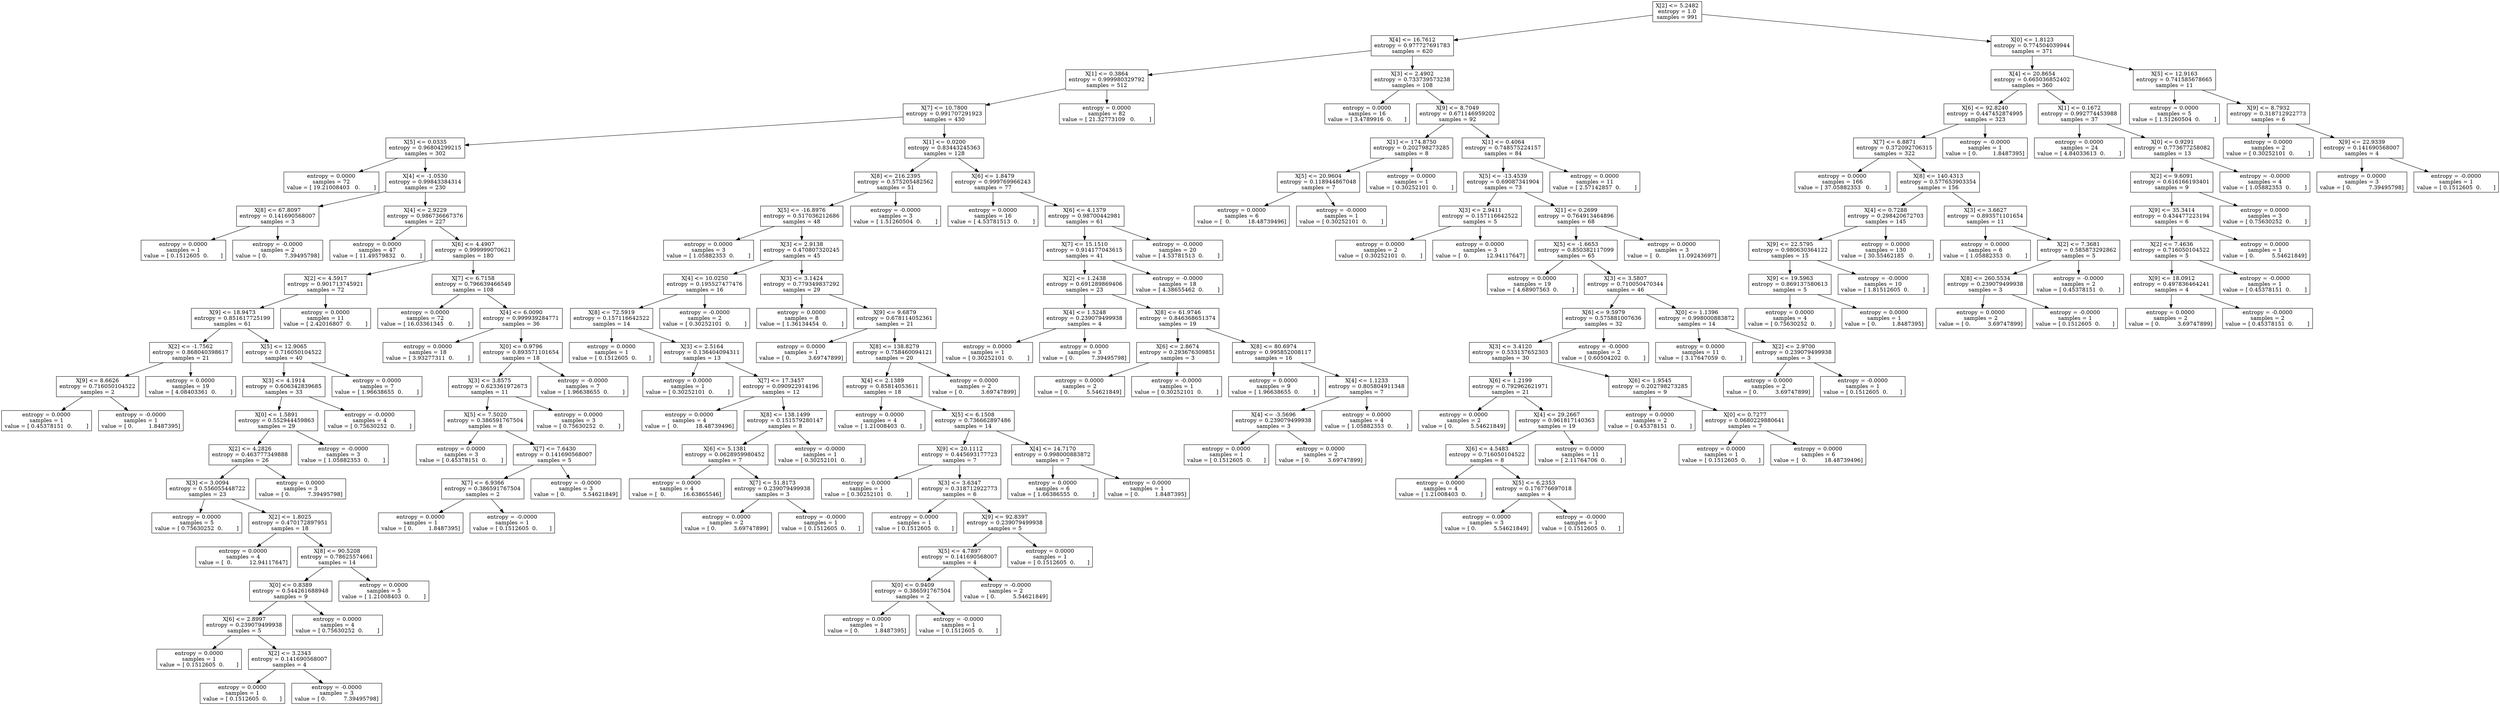 digraph Tree {
0 [label="X[2] <= 5.2482\nentropy = 1.0\nsamples = 991", shape="box"] ;
1 [label="X[4] <= 16.7612\nentropy = 0.977727691783\nsamples = 620", shape="box"] ;
0 -> 1 ;
2 [label="X[1] <= 0.3864\nentropy = 0.999980329792\nsamples = 512", shape="box"] ;
1 -> 2 ;
3 [label="X[7] <= 10.7800\nentropy = 0.991707291923\nsamples = 430", shape="box"] ;
2 -> 3 ;
4 [label="X[5] <= 0.0335\nentropy = 0.96804299215\nsamples = 302", shape="box"] ;
3 -> 4 ;
5 [label="entropy = 0.0000\nsamples = 72\nvalue = [ 19.21008403   0.        ]", shape="box"] ;
4 -> 5 ;
6 [label="X[4] <= -1.0530\nentropy = 0.99843384314\nsamples = 230", shape="box"] ;
4 -> 6 ;
7 [label="X[8] <= 67.8097\nentropy = 0.141690568007\nsamples = 3", shape="box"] ;
6 -> 7 ;
8 [label="entropy = 0.0000\nsamples = 1\nvalue = [ 0.1512605  0.       ]", shape="box"] ;
7 -> 8 ;
9 [label="entropy = -0.0000\nsamples = 2\nvalue = [ 0.          7.39495798]", shape="box"] ;
7 -> 9 ;
10 [label="X[4] <= 2.9229\nentropy = 0.986736667376\nsamples = 227", shape="box"] ;
6 -> 10 ;
11 [label="entropy = 0.0000\nsamples = 47\nvalue = [ 11.49579832   0.        ]", shape="box"] ;
10 -> 11 ;
12 [label="X[6] <= 4.4907\nentropy = 0.999999070621\nsamples = 180", shape="box"] ;
10 -> 12 ;
13 [label="X[2] <= 4.5917\nentropy = 0.901713745921\nsamples = 72", shape="box"] ;
12 -> 13 ;
14 [label="X[9] <= 18.9473\nentropy = 0.851617725199\nsamples = 61", shape="box"] ;
13 -> 14 ;
15 [label="X[2] <= -1.7562\nentropy = 0.868040398617\nsamples = 21", shape="box"] ;
14 -> 15 ;
16 [label="X[9] <= 8.6626\nentropy = 0.716050104522\nsamples = 2", shape="box"] ;
15 -> 16 ;
17 [label="entropy = 0.0000\nsamples = 1\nvalue = [ 0.45378151  0.        ]", shape="box"] ;
16 -> 17 ;
18 [label="entropy = -0.0000\nsamples = 1\nvalue = [ 0.         1.8487395]", shape="box"] ;
16 -> 18 ;
19 [label="entropy = 0.0000\nsamples = 19\nvalue = [ 4.08403361  0.        ]", shape="box"] ;
15 -> 19 ;
20 [label="X[5] <= 12.9065\nentropy = 0.716050104522\nsamples = 40", shape="box"] ;
14 -> 20 ;
21 [label="X[3] <= 4.1914\nentropy = 0.606342839685\nsamples = 33", shape="box"] ;
20 -> 21 ;
22 [label="X[0] <= 1.5891\nentropy = 0.552944459863\nsamples = 29", shape="box"] ;
21 -> 22 ;
23 [label="X[2] <= 4.2826\nentropy = 0.463777349888\nsamples = 26", shape="box"] ;
22 -> 23 ;
24 [label="X[3] <= 3.0094\nentropy = 0.556055448722\nsamples = 23", shape="box"] ;
23 -> 24 ;
25 [label="entropy = 0.0000\nsamples = 5\nvalue = [ 0.75630252  0.        ]", shape="box"] ;
24 -> 25 ;
26 [label="X[2] <= 1.8025\nentropy = 0.470172897951\nsamples = 18", shape="box"] ;
24 -> 26 ;
27 [label="entropy = 0.0000\nsamples = 4\nvalue = [  0.          12.94117647]", shape="box"] ;
26 -> 27 ;
28 [label="X[8] <= 90.5208\nentropy = 0.78625574661\nsamples = 14", shape="box"] ;
26 -> 28 ;
29 [label="X[0] <= 0.8389\nentropy = 0.544261688948\nsamples = 9", shape="box"] ;
28 -> 29 ;
30 [label="X[6] <= 2.8997\nentropy = 0.239079499938\nsamples = 5", shape="box"] ;
29 -> 30 ;
31 [label="entropy = 0.0000\nsamples = 1\nvalue = [ 0.1512605  0.       ]", shape="box"] ;
30 -> 31 ;
32 [label="X[2] <= 3.2343\nentropy = 0.141690568007\nsamples = 4", shape="box"] ;
30 -> 32 ;
33 [label="entropy = 0.0000\nsamples = 1\nvalue = [ 0.1512605  0.       ]", shape="box"] ;
32 -> 33 ;
34 [label="entropy = -0.0000\nsamples = 3\nvalue = [ 0.          7.39495798]", shape="box"] ;
32 -> 34 ;
35 [label="entropy = 0.0000\nsamples = 4\nvalue = [ 0.75630252  0.        ]", shape="box"] ;
29 -> 35 ;
36 [label="entropy = 0.0000\nsamples = 5\nvalue = [ 1.21008403  0.        ]", shape="box"] ;
28 -> 36 ;
37 [label="entropy = 0.0000\nsamples = 3\nvalue = [ 0.          7.39495798]", shape="box"] ;
23 -> 37 ;
38 [label="entropy = -0.0000\nsamples = 3\nvalue = [ 1.05882353  0.        ]", shape="box"] ;
22 -> 38 ;
39 [label="entropy = -0.0000\nsamples = 4\nvalue = [ 0.75630252  0.        ]", shape="box"] ;
21 -> 39 ;
40 [label="entropy = 0.0000\nsamples = 7\nvalue = [ 1.96638655  0.        ]", shape="box"] ;
20 -> 40 ;
41 [label="entropy = 0.0000\nsamples = 11\nvalue = [ 2.42016807  0.        ]", shape="box"] ;
13 -> 41 ;
42 [label="X[7] <= 6.7158\nentropy = 0.796639466549\nsamples = 108", shape="box"] ;
12 -> 42 ;
43 [label="entropy = 0.0000\nsamples = 72\nvalue = [ 16.03361345   0.        ]", shape="box"] ;
42 -> 43 ;
44 [label="X[4] <= 6.0090\nentropy = 0.999939284771\nsamples = 36", shape="box"] ;
42 -> 44 ;
45 [label="entropy = 0.0000\nsamples = 18\nvalue = [ 3.93277311  0.        ]", shape="box"] ;
44 -> 45 ;
46 [label="X[0] <= 0.9796\nentropy = 0.893571101654\nsamples = 18", shape="box"] ;
44 -> 46 ;
47 [label="X[3] <= 3.8575\nentropy = 0.623361972673\nsamples = 11", shape="box"] ;
46 -> 47 ;
48 [label="X[5] <= 7.5020\nentropy = 0.386591767504\nsamples = 8", shape="box"] ;
47 -> 48 ;
49 [label="entropy = 0.0000\nsamples = 3\nvalue = [ 0.45378151  0.        ]", shape="box"] ;
48 -> 49 ;
50 [label="X[7] <= 7.6430\nentropy = 0.141690568007\nsamples = 5", shape="box"] ;
48 -> 50 ;
51 [label="X[7] <= 6.9366\nentropy = 0.386591767504\nsamples = 2", shape="box"] ;
50 -> 51 ;
52 [label="entropy = 0.0000\nsamples = 1\nvalue = [ 0.         1.8487395]", shape="box"] ;
51 -> 52 ;
53 [label="entropy = -0.0000\nsamples = 1\nvalue = [ 0.1512605  0.       ]", shape="box"] ;
51 -> 53 ;
54 [label="entropy = -0.0000\nsamples = 3\nvalue = [ 0.          5.54621849]", shape="box"] ;
50 -> 54 ;
55 [label="entropy = 0.0000\nsamples = 3\nvalue = [ 0.75630252  0.        ]", shape="box"] ;
47 -> 55 ;
56 [label="entropy = -0.0000\nsamples = 7\nvalue = [ 1.96638655  0.        ]", shape="box"] ;
46 -> 56 ;
57 [label="X[1] <= 0.0200\nentropy = 0.83443245363\nsamples = 128", shape="box"] ;
3 -> 57 ;
58 [label="X[8] <= 216.2395\nentropy = 0.575205482562\nsamples = 51", shape="box"] ;
57 -> 58 ;
59 [label="X[5] <= -16.8976\nentropy = 0.517036212686\nsamples = 48", shape="box"] ;
58 -> 59 ;
60 [label="entropy = 0.0000\nsamples = 3\nvalue = [ 1.05882353  0.        ]", shape="box"] ;
59 -> 60 ;
61 [label="X[3] <= 2.9138\nentropy = 0.470807320245\nsamples = 45", shape="box"] ;
59 -> 61 ;
62 [label="X[4] <= 10.0250\nentropy = 0.195527477476\nsamples = 16", shape="box"] ;
61 -> 62 ;
63 [label="X[8] <= 72.5919\nentropy = 0.157116642522\nsamples = 14", shape="box"] ;
62 -> 63 ;
64 [label="entropy = 0.0000\nsamples = 1\nvalue = [ 0.1512605  0.       ]", shape="box"] ;
63 -> 64 ;
65 [label="X[3] <= 2.5164\nentropy = 0.136404094311\nsamples = 13", shape="box"] ;
63 -> 65 ;
66 [label="entropy = 0.0000\nsamples = 1\nvalue = [ 0.30252101  0.        ]", shape="box"] ;
65 -> 66 ;
67 [label="X[7] <= 17.3457\nentropy = 0.090922914196\nsamples = 12", shape="box"] ;
65 -> 67 ;
68 [label="entropy = 0.0000\nsamples = 4\nvalue = [  0.          18.48739496]", shape="box"] ;
67 -> 68 ;
69 [label="X[8] <= 138.1499\nentropy = 0.151579280147\nsamples = 8", shape="box"] ;
67 -> 69 ;
70 [label="X[6] <= 5.1381\nentropy = 0.0628959980452\nsamples = 7", shape="box"] ;
69 -> 70 ;
71 [label="entropy = 0.0000\nsamples = 4\nvalue = [  0.          16.63865546]", shape="box"] ;
70 -> 71 ;
72 [label="X[7] <= 51.8173\nentropy = 0.239079499938\nsamples = 3", shape="box"] ;
70 -> 72 ;
73 [label="entropy = 0.0000\nsamples = 2\nvalue = [ 0.          3.69747899]", shape="box"] ;
72 -> 73 ;
74 [label="entropy = -0.0000\nsamples = 1\nvalue = [ 0.1512605  0.       ]", shape="box"] ;
72 -> 74 ;
75 [label="entropy = -0.0000\nsamples = 1\nvalue = [ 0.30252101  0.        ]", shape="box"] ;
69 -> 75 ;
76 [label="entropy = -0.0000\nsamples = 2\nvalue = [ 0.30252101  0.        ]", shape="box"] ;
62 -> 76 ;
77 [label="X[3] <= 3.1424\nentropy = 0.779349837292\nsamples = 29", shape="box"] ;
61 -> 77 ;
78 [label="entropy = 0.0000\nsamples = 8\nvalue = [ 1.36134454  0.        ]", shape="box"] ;
77 -> 78 ;
79 [label="X[9] <= 9.6879\nentropy = 0.678114052361\nsamples = 21", shape="box"] ;
77 -> 79 ;
80 [label="entropy = 0.0000\nsamples = 1\nvalue = [ 0.          3.69747899]", shape="box"] ;
79 -> 80 ;
81 [label="X[8] <= 138.8279\nentropy = 0.758460094121\nsamples = 20", shape="box"] ;
79 -> 81 ;
82 [label="X[4] <= 2.1389\nentropy = 0.85814053611\nsamples = 18", shape="box"] ;
81 -> 82 ;
83 [label="entropy = 0.0000\nsamples = 4\nvalue = [ 1.21008403  0.        ]", shape="box"] ;
82 -> 83 ;
84 [label="X[5] <= 6.1508\nentropy = 0.736662897486\nsamples = 14", shape="box"] ;
82 -> 84 ;
85 [label="X[9] <= 20.1112\nentropy = 0.445693177723\nsamples = 7", shape="box"] ;
84 -> 85 ;
86 [label="entropy = 0.0000\nsamples = 1\nvalue = [ 0.30252101  0.        ]", shape="box"] ;
85 -> 86 ;
87 [label="X[3] <= 3.6347\nentropy = 0.318712922773\nsamples = 6", shape="box"] ;
85 -> 87 ;
88 [label="entropy = 0.0000\nsamples = 1\nvalue = [ 0.1512605  0.       ]", shape="box"] ;
87 -> 88 ;
89 [label="X[9] <= 92.8397\nentropy = 0.239079499938\nsamples = 5", shape="box"] ;
87 -> 89 ;
90 [label="X[5] <= 4.7897\nentropy = 0.141690568007\nsamples = 4", shape="box"] ;
89 -> 90 ;
91 [label="X[0] <= 0.9409\nentropy = 0.386591767504\nsamples = 2", shape="box"] ;
90 -> 91 ;
92 [label="entropy = 0.0000\nsamples = 1\nvalue = [ 0.         1.8487395]", shape="box"] ;
91 -> 92 ;
93 [label="entropy = -0.0000\nsamples = 1\nvalue = [ 0.1512605  0.       ]", shape="box"] ;
91 -> 93 ;
94 [label="entropy = -0.0000\nsamples = 2\nvalue = [ 0.          5.54621849]", shape="box"] ;
90 -> 94 ;
95 [label="entropy = 0.0000\nsamples = 1\nvalue = [ 0.1512605  0.       ]", shape="box"] ;
89 -> 95 ;
96 [label="X[4] <= 14.7170\nentropy = 0.998000883872\nsamples = 7", shape="box"] ;
84 -> 96 ;
97 [label="entropy = 0.0000\nsamples = 6\nvalue = [ 1.66386555  0.        ]", shape="box"] ;
96 -> 97 ;
98 [label="entropy = 0.0000\nsamples = 1\nvalue = [ 0.         1.8487395]", shape="box"] ;
96 -> 98 ;
99 [label="entropy = 0.0000\nsamples = 2\nvalue = [ 0.          3.69747899]", shape="box"] ;
81 -> 99 ;
100 [label="entropy = -0.0000\nsamples = 3\nvalue = [ 1.51260504  0.        ]", shape="box"] ;
58 -> 100 ;
101 [label="X[6] <= 1.8479\nentropy = 0.999769966243\nsamples = 77", shape="box"] ;
57 -> 101 ;
102 [label="entropy = 0.0000\nsamples = 16\nvalue = [ 4.53781513  0.        ]", shape="box"] ;
101 -> 102 ;
103 [label="X[6] <= 4.1379\nentropy = 0.98700442981\nsamples = 61", shape="box"] ;
101 -> 103 ;
104 [label="X[7] <= 15.1510\nentropy = 0.914177043615\nsamples = 41", shape="box"] ;
103 -> 104 ;
105 [label="X[2] <= 1.2438\nentropy = 0.691289869406\nsamples = 23", shape="box"] ;
104 -> 105 ;
106 [label="X[4] <= 1.5248\nentropy = 0.239079499938\nsamples = 4", shape="box"] ;
105 -> 106 ;
107 [label="entropy = 0.0000\nsamples = 1\nvalue = [ 0.30252101  0.        ]", shape="box"] ;
106 -> 107 ;
108 [label="entropy = 0.0000\nsamples = 3\nvalue = [ 0.          7.39495798]", shape="box"] ;
106 -> 108 ;
109 [label="X[8] <= 61.9746\nentropy = 0.846368651374\nsamples = 19", shape="box"] ;
105 -> 109 ;
110 [label="X[6] <= 2.8674\nentropy = 0.293676309851\nsamples = 3", shape="box"] ;
109 -> 110 ;
111 [label="entropy = 0.0000\nsamples = 2\nvalue = [ 0.          5.54621849]", shape="box"] ;
110 -> 111 ;
112 [label="entropy = -0.0000\nsamples = 1\nvalue = [ 0.30252101  0.        ]", shape="box"] ;
110 -> 112 ;
113 [label="X[8] <= 80.6974\nentropy = 0.995852008117\nsamples = 16", shape="box"] ;
109 -> 113 ;
114 [label="entropy = 0.0000\nsamples = 9\nvalue = [ 1.96638655  0.        ]", shape="box"] ;
113 -> 114 ;
115 [label="X[4] <= 1.1233\nentropy = 0.805804911348\nsamples = 7", shape="box"] ;
113 -> 115 ;
116 [label="X[4] <= -3.5696\nentropy = 0.239079499938\nsamples = 3", shape="box"] ;
115 -> 116 ;
117 [label="entropy = 0.0000\nsamples = 1\nvalue = [ 0.1512605  0.       ]", shape="box"] ;
116 -> 117 ;
118 [label="entropy = 0.0000\nsamples = 2\nvalue = [ 0.          3.69747899]", shape="box"] ;
116 -> 118 ;
119 [label="entropy = 0.0000\nsamples = 4\nvalue = [ 1.05882353  0.        ]", shape="box"] ;
115 -> 119 ;
120 [label="entropy = -0.0000\nsamples = 18\nvalue = [ 4.38655462  0.        ]", shape="box"] ;
104 -> 120 ;
121 [label="entropy = -0.0000\nsamples = 20\nvalue = [ 4.53781513  0.        ]", shape="box"] ;
103 -> 121 ;
122 [label="entropy = 0.0000\nsamples = 82\nvalue = [ 21.32773109   0.        ]", shape="box"] ;
2 -> 122 ;
123 [label="X[3] <= 2.4902\nentropy = 0.733739573238\nsamples = 108", shape="box"] ;
1 -> 123 ;
124 [label="entropy = 0.0000\nsamples = 16\nvalue = [ 3.4789916  0.       ]", shape="box"] ;
123 -> 124 ;
125 [label="X[9] <= 8.7049\nentropy = 0.671146959202\nsamples = 92", shape="box"] ;
123 -> 125 ;
126 [label="X[1] <= 174.8750\nentropy = 0.202798273285\nsamples = 8", shape="box"] ;
125 -> 126 ;
127 [label="X[5] <= 20.9604\nentropy = 0.118944867048\nsamples = 7", shape="box"] ;
126 -> 127 ;
128 [label="entropy = 0.0000\nsamples = 6\nvalue = [  0.          18.48739496]", shape="box"] ;
127 -> 128 ;
129 [label="entropy = -0.0000\nsamples = 1\nvalue = [ 0.30252101  0.        ]", shape="box"] ;
127 -> 129 ;
130 [label="entropy = 0.0000\nsamples = 1\nvalue = [ 0.30252101  0.        ]", shape="box"] ;
126 -> 130 ;
131 [label="X[1] <= 0.4064\nentropy = 0.748575224157\nsamples = 84", shape="box"] ;
125 -> 131 ;
132 [label="X[5] <= -13.4539\nentropy = 0.69087341904\nsamples = 73", shape="box"] ;
131 -> 132 ;
133 [label="X[3] <= 2.9411\nentropy = 0.157116642522\nsamples = 5", shape="box"] ;
132 -> 133 ;
134 [label="entropy = 0.0000\nsamples = 2\nvalue = [ 0.30252101  0.        ]", shape="box"] ;
133 -> 134 ;
135 [label="entropy = 0.0000\nsamples = 3\nvalue = [  0.          12.94117647]", shape="box"] ;
133 -> 135 ;
136 [label="X[1] <= 0.2699\nentropy = 0.764913464896\nsamples = 68", shape="box"] ;
132 -> 136 ;
137 [label="X[5] <= -1.6653\nentropy = 0.850382117099\nsamples = 65", shape="box"] ;
136 -> 137 ;
138 [label="entropy = 0.0000\nsamples = 19\nvalue = [ 4.68907563  0.        ]", shape="box"] ;
137 -> 138 ;
139 [label="X[3] <= 3.5807\nentropy = 0.710050470344\nsamples = 46", shape="box"] ;
137 -> 139 ;
140 [label="X[6] <= 9.5979\nentropy = 0.575881007636\nsamples = 32", shape="box"] ;
139 -> 140 ;
141 [label="X[3] <= 3.4120\nentropy = 0.533137652303\nsamples = 30", shape="box"] ;
140 -> 141 ;
142 [label="X[6] <= 1.2199\nentropy = 0.792962621971\nsamples = 21", shape="box"] ;
141 -> 142 ;
143 [label="entropy = 0.0000\nsamples = 2\nvalue = [ 0.          5.54621849]", shape="box"] ;
142 -> 143 ;
144 [label="X[4] <= 29.2667\nentropy = 0.961817140363\nsamples = 19", shape="box"] ;
142 -> 144 ;
145 [label="X[6] <= 4.5483\nentropy = 0.716050104522\nsamples = 8", shape="box"] ;
144 -> 145 ;
146 [label="entropy = 0.0000\nsamples = 4\nvalue = [ 1.21008403  0.        ]", shape="box"] ;
145 -> 146 ;
147 [label="X[5] <= 6.2353\nentropy = 0.176776697018\nsamples = 4", shape="box"] ;
145 -> 147 ;
148 [label="entropy = 0.0000\nsamples = 3\nvalue = [ 0.          5.54621849]", shape="box"] ;
147 -> 148 ;
149 [label="entropy = -0.0000\nsamples = 1\nvalue = [ 0.1512605  0.       ]", shape="box"] ;
147 -> 149 ;
150 [label="entropy = 0.0000\nsamples = 11\nvalue = [ 2.11764706  0.        ]", shape="box"] ;
144 -> 150 ;
151 [label="X[6] <= 1.9545\nentropy = 0.202798273285\nsamples = 9", shape="box"] ;
141 -> 151 ;
152 [label="entropy = 0.0000\nsamples = 2\nvalue = [ 0.45378151  0.        ]", shape="box"] ;
151 -> 152 ;
153 [label="X[0] <= 0.7277\nentropy = 0.0680229880641\nsamples = 7", shape="box"] ;
151 -> 153 ;
154 [label="entropy = 0.0000\nsamples = 1\nvalue = [ 0.1512605  0.       ]", shape="box"] ;
153 -> 154 ;
155 [label="entropy = 0.0000\nsamples = 6\nvalue = [  0.          18.48739496]", shape="box"] ;
153 -> 155 ;
156 [label="entropy = -0.0000\nsamples = 2\nvalue = [ 0.60504202  0.        ]", shape="box"] ;
140 -> 156 ;
157 [label="X[0] <= 1.1396\nentropy = 0.998000883872\nsamples = 14", shape="box"] ;
139 -> 157 ;
158 [label="entropy = 0.0000\nsamples = 11\nvalue = [ 3.17647059  0.        ]", shape="box"] ;
157 -> 158 ;
159 [label="X[2] <= 2.9700\nentropy = 0.239079499938\nsamples = 3", shape="box"] ;
157 -> 159 ;
160 [label="entropy = 0.0000\nsamples = 2\nvalue = [ 0.          3.69747899]", shape="box"] ;
159 -> 160 ;
161 [label="entropy = -0.0000\nsamples = 1\nvalue = [ 0.1512605  0.       ]", shape="box"] ;
159 -> 161 ;
162 [label="entropy = 0.0000\nsamples = 3\nvalue = [  0.          11.09243697]", shape="box"] ;
136 -> 162 ;
163 [label="entropy = 0.0000\nsamples = 11\nvalue = [ 2.57142857  0.        ]", shape="box"] ;
131 -> 163 ;
164 [label="X[0] <= 1.8123\nentropy = 0.774504039944\nsamples = 371", shape="box"] ;
0 -> 164 ;
165 [label="X[4] <= 20.8654\nentropy = 0.665036852402\nsamples = 360", shape="box"] ;
164 -> 165 ;
166 [label="X[6] <= 92.8240\nentropy = 0.447452874995\nsamples = 323", shape="box"] ;
165 -> 166 ;
167 [label="X[7] <= 6.8871\nentropy = 0.372092706315\nsamples = 322", shape="box"] ;
166 -> 167 ;
168 [label="entropy = 0.0000\nsamples = 166\nvalue = [ 37.05882353   0.        ]", shape="box"] ;
167 -> 168 ;
169 [label="X[8] <= 140.4313\nentropy = 0.577653903354\nsamples = 156", shape="box"] ;
167 -> 169 ;
170 [label="X[4] <= 0.7288\nentropy = 0.298420672703\nsamples = 145", shape="box"] ;
169 -> 170 ;
171 [label="X[9] <= 22.5795\nentropy = 0.980630364122\nsamples = 15", shape="box"] ;
170 -> 171 ;
172 [label="X[9] <= 19.5963\nentropy = 0.869137580613\nsamples = 5", shape="box"] ;
171 -> 172 ;
173 [label="entropy = 0.0000\nsamples = 4\nvalue = [ 0.75630252  0.        ]", shape="box"] ;
172 -> 173 ;
174 [label="entropy = 0.0000\nsamples = 1\nvalue = [ 0.         1.8487395]", shape="box"] ;
172 -> 174 ;
175 [label="entropy = -0.0000\nsamples = 10\nvalue = [ 1.81512605  0.        ]", shape="box"] ;
171 -> 175 ;
176 [label="entropy = 0.0000\nsamples = 130\nvalue = [ 30.55462185   0.        ]", shape="box"] ;
170 -> 176 ;
177 [label="X[3] <= 3.6627\nentropy = 0.893571101654\nsamples = 11", shape="box"] ;
169 -> 177 ;
178 [label="entropy = 0.0000\nsamples = 6\nvalue = [ 1.05882353  0.        ]", shape="box"] ;
177 -> 178 ;
179 [label="X[2] <= 7.3681\nentropy = 0.585873292862\nsamples = 5", shape="box"] ;
177 -> 179 ;
180 [label="X[8] <= 260.5534\nentropy = 0.239079499938\nsamples = 3", shape="box"] ;
179 -> 180 ;
181 [label="entropy = 0.0000\nsamples = 2\nvalue = [ 0.          3.69747899]", shape="box"] ;
180 -> 181 ;
182 [label="entropy = -0.0000\nsamples = 1\nvalue = [ 0.1512605  0.       ]", shape="box"] ;
180 -> 182 ;
183 [label="entropy = -0.0000\nsamples = 2\nvalue = [ 0.45378151  0.        ]", shape="box"] ;
179 -> 183 ;
184 [label="entropy = -0.0000\nsamples = 1\nvalue = [ 0.         1.8487395]", shape="box"] ;
166 -> 184 ;
185 [label="X[1] <= 0.1672\nentropy = 0.992774453988\nsamples = 37", shape="box"] ;
165 -> 185 ;
186 [label="entropy = 0.0000\nsamples = 24\nvalue = [ 4.84033613  0.        ]", shape="box"] ;
185 -> 186 ;
187 [label="X[0] <= 0.9291\nentropy = 0.773677258082\nsamples = 13", shape="box"] ;
185 -> 187 ;
188 [label="X[2] <= 9.6091\nentropy = 0.616166193401\nsamples = 9", shape="box"] ;
187 -> 188 ;
189 [label="X[9] <= 35.3414\nentropy = 0.434477223194\nsamples = 6", shape="box"] ;
188 -> 189 ;
190 [label="X[2] <= 7.4636\nentropy = 0.716050104522\nsamples = 5", shape="box"] ;
189 -> 190 ;
191 [label="X[9] <= 18.0912\nentropy = 0.497836464241\nsamples = 4", shape="box"] ;
190 -> 191 ;
192 [label="entropy = 0.0000\nsamples = 2\nvalue = [ 0.          3.69747899]", shape="box"] ;
191 -> 192 ;
193 [label="entropy = -0.0000\nsamples = 2\nvalue = [ 0.45378151  0.        ]", shape="box"] ;
191 -> 193 ;
194 [label="entropy = -0.0000\nsamples = 1\nvalue = [ 0.45378151  0.        ]", shape="box"] ;
190 -> 194 ;
195 [label="entropy = 0.0000\nsamples = 1\nvalue = [ 0.          5.54621849]", shape="box"] ;
189 -> 195 ;
196 [label="entropy = 0.0000\nsamples = 3\nvalue = [ 0.75630252  0.        ]", shape="box"] ;
188 -> 196 ;
197 [label="entropy = -0.0000\nsamples = 4\nvalue = [ 1.05882353  0.        ]", shape="box"] ;
187 -> 197 ;
198 [label="X[5] <= 12.9163\nentropy = 0.741585678665\nsamples = 11", shape="box"] ;
164 -> 198 ;
199 [label="entropy = 0.0000\nsamples = 5\nvalue = [ 1.51260504  0.        ]", shape="box"] ;
198 -> 199 ;
200 [label="X[9] <= 8.7932\nentropy = 0.318712922773\nsamples = 6", shape="box"] ;
198 -> 200 ;
201 [label="entropy = 0.0000\nsamples = 2\nvalue = [ 0.30252101  0.        ]", shape="box"] ;
200 -> 201 ;
202 [label="X[9] <= 22.9339\nentropy = 0.141690568007\nsamples = 4", shape="box"] ;
200 -> 202 ;
203 [label="entropy = 0.0000\nsamples = 3\nvalue = [ 0.          7.39495798]", shape="box"] ;
202 -> 203 ;
204 [label="entropy = -0.0000\nsamples = 1\nvalue = [ 0.1512605  0.       ]", shape="box"] ;
202 -> 204 ;
}